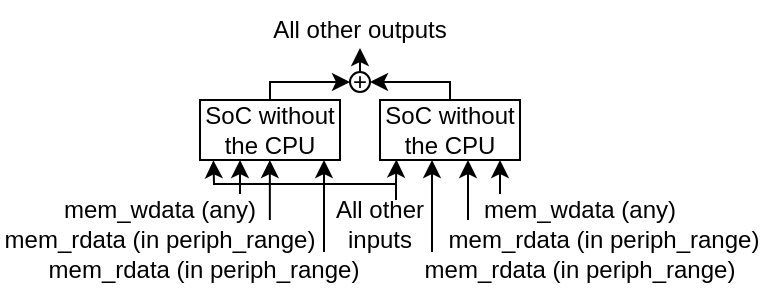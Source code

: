 <mxfile version="27.0.9">
  <diagram name="Page-1" id="Z-yIA8Jw0uVa56P7UATH">
    <mxGraphModel dx="169" dy="1297" grid="1" gridSize="10" guides="1" tooltips="1" connect="1" arrows="1" fold="1" page="1" pageScale="1" pageWidth="827" pageHeight="1169" math="0" shadow="0">
      <root>
        <mxCell id="0" />
        <mxCell id="1" parent="0" />
        <mxCell id="EKp1JE_X1x4bro3WWS-7-1" value="SoC without the CPU" style="rounded=0;whiteSpace=wrap;html=1;" vertex="1" parent="1">
          <mxGeometry x="120" y="40" width="70" height="30" as="geometry" />
        </mxCell>
        <mxCell id="EKp1JE_X1x4bro3WWS-7-3" value="SoC without the CPU" style="rounded=0;whiteSpace=wrap;html=1;" vertex="1" parent="1">
          <mxGeometry x="210" y="40" width="70" height="30" as="geometry" />
        </mxCell>
        <mxCell id="EKp1JE_X1x4bro3WWS-7-4" value="" style="endArrow=classic;html=1;rounded=0;entryX=0.117;entryY=0.992;entryDx=0;entryDy=0;entryPerimeter=0;" edge="1" parent="1" target="EKp1JE_X1x4bro3WWS-7-3">
          <mxGeometry width="50" height="50" relative="1" as="geometry">
            <mxPoint x="180" y="82" as="sourcePoint" />
            <mxPoint x="240" y="70" as="targetPoint" />
            <Array as="points">
              <mxPoint x="218" y="82" />
            </Array>
          </mxGeometry>
        </mxCell>
        <mxCell id="EKp1JE_X1x4bro3WWS-7-5" value="" style="endArrow=classic;html=1;rounded=0;entryX=0.096;entryY=1.006;entryDx=0;entryDy=0;entryPerimeter=0;" edge="1" parent="1" target="EKp1JE_X1x4bro3WWS-7-1">
          <mxGeometry width="50" height="50" relative="1" as="geometry">
            <mxPoint x="180" y="82" as="sourcePoint" />
            <mxPoint x="230" y="70" as="targetPoint" />
            <Array as="points">
              <mxPoint x="127" y="82" />
            </Array>
          </mxGeometry>
        </mxCell>
        <mxCell id="EKp1JE_X1x4bro3WWS-7-9" value="" style="endArrow=classic;html=1;rounded=0;exitX=0.5;exitY=0;exitDx=0;exitDy=0;" edge="1" parent="1" source="EKp1JE_X1x4bro3WWS-7-1" target="EKp1JE_X1x4bro3WWS-7-10">
          <mxGeometry width="50" height="50" relative="1" as="geometry">
            <mxPoint x="160" y="80" as="sourcePoint" />
            <mxPoint x="180" y="30" as="targetPoint" />
            <Array as="points">
              <mxPoint x="155" y="31" />
            </Array>
          </mxGeometry>
        </mxCell>
        <mxCell id="EKp1JE_X1x4bro3WWS-7-10" value="+" style="ellipse;whiteSpace=wrap;html=1;aspect=fixed;" vertex="1" parent="1">
          <mxGeometry x="195" y="26" width="10" height="10" as="geometry" />
        </mxCell>
        <mxCell id="EKp1JE_X1x4bro3WWS-7-11" value="" style="endArrow=classic;html=1;rounded=0;entryX=1;entryY=0.5;entryDx=0;entryDy=0;exitX=0.5;exitY=0;exitDx=0;exitDy=0;" edge="1" parent="1" source="EKp1JE_X1x4bro3WWS-7-3" target="EKp1JE_X1x4bro3WWS-7-10">
          <mxGeometry width="50" height="50" relative="1" as="geometry">
            <mxPoint x="160" y="80" as="sourcePoint" />
            <mxPoint x="210" y="30" as="targetPoint" />
            <Array as="points">
              <mxPoint x="245" y="31" />
            </Array>
          </mxGeometry>
        </mxCell>
        <mxCell id="EKp1JE_X1x4bro3WWS-7-12" value="" style="endArrow=classic;html=1;rounded=0;exitX=0.5;exitY=0;exitDx=0;exitDy=0;" edge="1" parent="1" source="EKp1JE_X1x4bro3WWS-7-10">
          <mxGeometry width="50" height="50" relative="1" as="geometry">
            <mxPoint x="220" y="23" as="sourcePoint" />
            <mxPoint x="200" y="14" as="targetPoint" />
          </mxGeometry>
        </mxCell>
        <mxCell id="EKp1JE_X1x4bro3WWS-7-15" value="" style="endArrow=classic;html=1;rounded=0;" edge="1" parent="1">
          <mxGeometry width="50" height="50" relative="1" as="geometry">
            <mxPoint x="154.92" y="100" as="sourcePoint" />
            <mxPoint x="154.92" y="70" as="targetPoint" />
          </mxGeometry>
        </mxCell>
        <mxCell id="EKp1JE_X1x4bro3WWS-7-16" value="" style="endArrow=classic;html=1;rounded=0;" edge="1" parent="1">
          <mxGeometry width="50" height="50" relative="1" as="geometry">
            <mxPoint x="140" y="87" as="sourcePoint" />
            <mxPoint x="140" y="70" as="targetPoint" />
          </mxGeometry>
        </mxCell>
        <mxCell id="EKp1JE_X1x4bro3WWS-7-17" value="mem_wdata (any)" style="text;html=1;align=center;verticalAlign=middle;whiteSpace=wrap;rounded=0;" vertex="1" parent="1">
          <mxGeometry x="50" y="85" width="100" height="20" as="geometry" />
        </mxCell>
        <mxCell id="EKp1JE_X1x4bro3WWS-7-18" value="mem_rdata (in periph_range)" style="text;html=1;align=center;verticalAlign=middle;whiteSpace=wrap;rounded=0;" vertex="1" parent="1">
          <mxGeometry x="20" y="100" width="160" height="20" as="geometry" />
        </mxCell>
        <mxCell id="EKp1JE_X1x4bro3WWS-7-19" value="" style="endArrow=classic;html=1;rounded=0;" edge="1" parent="1">
          <mxGeometry width="50" height="50" relative="1" as="geometry">
            <mxPoint x="182" y="116" as="sourcePoint" />
            <mxPoint x="182" y="70" as="targetPoint" />
          </mxGeometry>
        </mxCell>
        <mxCell id="EKp1JE_X1x4bro3WWS-7-20" value="mem_rdata (in periph_range)" style="text;html=1;align=center;verticalAlign=middle;whiteSpace=wrap;rounded=0;" vertex="1" parent="1">
          <mxGeometry x="42" y="115" width="160" height="20" as="geometry" />
        </mxCell>
        <mxCell id="EKp1JE_X1x4bro3WWS-7-21" value="" style="endArrow=classic;html=1;rounded=0;" edge="1" parent="1">
          <mxGeometry width="50" height="50" relative="1" as="geometry">
            <mxPoint x="254.0" y="100" as="sourcePoint" />
            <mxPoint x="254.0" y="70" as="targetPoint" />
          </mxGeometry>
        </mxCell>
        <mxCell id="EKp1JE_X1x4bro3WWS-7-22" value="" style="endArrow=classic;html=1;rounded=0;" edge="1" parent="1">
          <mxGeometry width="50" height="50" relative="1" as="geometry">
            <mxPoint x="270" y="87" as="sourcePoint" />
            <mxPoint x="270" y="70" as="targetPoint" />
          </mxGeometry>
        </mxCell>
        <mxCell id="EKp1JE_X1x4bro3WWS-7-23" value="mem_wdata (any)" style="text;html=1;align=center;verticalAlign=middle;whiteSpace=wrap;rounded=0;" vertex="1" parent="1">
          <mxGeometry x="260" y="85" width="100" height="20" as="geometry" />
        </mxCell>
        <mxCell id="EKp1JE_X1x4bro3WWS-7-24" value="mem_rdata (in periph_range)" style="text;html=1;align=center;verticalAlign=middle;whiteSpace=wrap;rounded=0;" vertex="1" parent="1">
          <mxGeometry x="242" y="100" width="160" height="20" as="geometry" />
        </mxCell>
        <mxCell id="EKp1JE_X1x4bro3WWS-7-25" value="" style="endArrow=classic;html=1;rounded=0;" edge="1" parent="1">
          <mxGeometry width="50" height="50" relative="1" as="geometry">
            <mxPoint x="236" y="116" as="sourcePoint" />
            <mxPoint x="236" y="70" as="targetPoint" />
          </mxGeometry>
        </mxCell>
        <mxCell id="EKp1JE_X1x4bro3WWS-7-26" value="mem_rdata (in periph_range)" style="text;html=1;align=center;verticalAlign=middle;whiteSpace=wrap;rounded=0;" vertex="1" parent="1">
          <mxGeometry x="230" y="115" width="160" height="20" as="geometry" />
        </mxCell>
        <mxCell id="EKp1JE_X1x4bro3WWS-7-27" value="All other inputs" style="text;html=1;align=center;verticalAlign=middle;whiteSpace=wrap;rounded=0;" vertex="1" parent="1">
          <mxGeometry x="180" y="87" width="60" height="30" as="geometry" />
        </mxCell>
        <mxCell id="EKp1JE_X1x4bro3WWS-7-28" value="" style="endArrow=none;html=1;rounded=0;" edge="1" parent="1">
          <mxGeometry width="50" height="50" relative="1" as="geometry">
            <mxPoint x="218" y="90" as="sourcePoint" />
            <mxPoint x="218" y="81" as="targetPoint" />
          </mxGeometry>
        </mxCell>
        <mxCell id="EKp1JE_X1x4bro3WWS-7-29" value="All other outputs" style="text;html=1;align=center;verticalAlign=middle;whiteSpace=wrap;rounded=0;" vertex="1" parent="1">
          <mxGeometry x="145" y="-10" width="110" height="30" as="geometry" />
        </mxCell>
      </root>
    </mxGraphModel>
  </diagram>
</mxfile>
